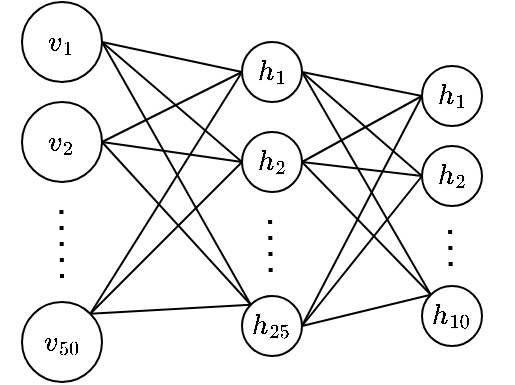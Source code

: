 <mxfile version="13.7.9" type="device"><diagram id="phzIAhd3SNVqv14WOSlv" name="Page-1"><mxGraphModel dx="414" dy="279" grid="1" gridSize="10" guides="1" tooltips="1" connect="1" arrows="1" fold="1" page="1" pageScale="1" pageWidth="850" pageHeight="1100" math="1" shadow="0"><root><mxCell id="0"/><mxCell id="1" parent="0"/><mxCell id="pYWBcyTN0Bf33mfOB08H-14" style="rounded=0;orthogonalLoop=1;jettySize=auto;html=1;exitX=1;exitY=0.5;exitDx=0;exitDy=0;entryX=0;entryY=0.5;entryDx=0;entryDy=0;endArrow=none;endFill=0;" parent="1" source="pYWBcyTN0Bf33mfOB08H-2" target="pYWBcyTN0Bf33mfOB08H-11" edge="1"><mxGeometry relative="1" as="geometry"/></mxCell><mxCell id="pYWBcyTN0Bf33mfOB08H-16" style="edgeStyle=none;rounded=0;orthogonalLoop=1;jettySize=auto;html=1;exitX=1;exitY=0.5;exitDx=0;exitDy=0;entryX=0;entryY=0;entryDx=0;entryDy=0;endArrow=none;endFill=0;" parent="1" source="pYWBcyTN0Bf33mfOB08H-2" target="pYWBcyTN0Bf33mfOB08H-12" edge="1"><mxGeometry relative="1" as="geometry"/></mxCell><mxCell id="pYWBcyTN0Bf33mfOB08H-18" style="edgeStyle=none;rounded=0;orthogonalLoop=1;jettySize=auto;html=1;exitX=1;exitY=0.5;exitDx=0;exitDy=0;entryX=0;entryY=0.5;entryDx=0;entryDy=0;endArrow=none;endFill=0;" parent="1" source="pYWBcyTN0Bf33mfOB08H-2" target="pYWBcyTN0Bf33mfOB08H-9" edge="1"><mxGeometry relative="1" as="geometry"/></mxCell><mxCell id="pYWBcyTN0Bf33mfOB08H-2" value="$$v_1$$" style="ellipse;whiteSpace=wrap;html=1;aspect=fixed;" parent="1" vertex="1"><mxGeometry x="300" y="160" width="40" height="40" as="geometry"/></mxCell><mxCell id="pYWBcyTN0Bf33mfOB08H-4" value="" style="endArrow=none;dashed=1;html=1;dashPattern=1 3;strokeWidth=2;" parent="1" edge="1"><mxGeometry width="50" height="50" relative="1" as="geometry"><mxPoint x="320" y="298" as="sourcePoint"/><mxPoint x="319.66" y="258" as="targetPoint"/></mxGeometry></mxCell><mxCell id="pYWBcyTN0Bf33mfOB08H-15" style="edgeStyle=none;rounded=0;orthogonalLoop=1;jettySize=auto;html=1;exitX=1;exitY=0.5;exitDx=0;exitDy=0;entryX=0;entryY=0.5;entryDx=0;entryDy=0;endArrow=none;endFill=0;" parent="1" source="pYWBcyTN0Bf33mfOB08H-5" target="pYWBcyTN0Bf33mfOB08H-9" edge="1"><mxGeometry relative="1" as="geometry"/></mxCell><mxCell id="pYWBcyTN0Bf33mfOB08H-17" style="edgeStyle=none;rounded=0;orthogonalLoop=1;jettySize=auto;html=1;exitX=1;exitY=0.5;exitDx=0;exitDy=0;entryX=0;entryY=0.5;entryDx=0;entryDy=0;endArrow=none;endFill=0;" parent="1" source="pYWBcyTN0Bf33mfOB08H-5" target="pYWBcyTN0Bf33mfOB08H-11" edge="1"><mxGeometry relative="1" as="geometry"/></mxCell><mxCell id="pYWBcyTN0Bf33mfOB08H-19" style="edgeStyle=none;rounded=0;orthogonalLoop=1;jettySize=auto;html=1;exitX=1;exitY=0.5;exitDx=0;exitDy=0;entryX=0;entryY=0;entryDx=0;entryDy=0;endArrow=none;endFill=0;" parent="1" source="pYWBcyTN0Bf33mfOB08H-5" target="pYWBcyTN0Bf33mfOB08H-12" edge="1"><mxGeometry relative="1" as="geometry"/></mxCell><mxCell id="pYWBcyTN0Bf33mfOB08H-5" value="$$v_2$$" style="ellipse;whiteSpace=wrap;html=1;aspect=fixed;" parent="1" vertex="1"><mxGeometry x="300" y="210" width="40" height="40" as="geometry"/></mxCell><mxCell id="pYWBcyTN0Bf33mfOB08H-20" style="edgeStyle=none;rounded=0;orthogonalLoop=1;jettySize=auto;html=1;exitX=1;exitY=0;exitDx=0;exitDy=0;entryX=0;entryY=0.5;entryDx=0;entryDy=0;endArrow=none;endFill=0;" parent="1" source="pYWBcyTN0Bf33mfOB08H-6" target="pYWBcyTN0Bf33mfOB08H-9" edge="1"><mxGeometry relative="1" as="geometry"/></mxCell><mxCell id="pYWBcyTN0Bf33mfOB08H-21" style="edgeStyle=none;rounded=0;orthogonalLoop=1;jettySize=auto;html=1;exitX=1;exitY=0;exitDx=0;exitDy=0;entryX=0;entryY=0.5;entryDx=0;entryDy=0;endArrow=none;endFill=0;" parent="1" source="pYWBcyTN0Bf33mfOB08H-6" target="pYWBcyTN0Bf33mfOB08H-11" edge="1"><mxGeometry relative="1" as="geometry"/></mxCell><mxCell id="pYWBcyTN0Bf33mfOB08H-22" style="edgeStyle=none;rounded=0;orthogonalLoop=1;jettySize=auto;html=1;exitX=1;exitY=0;exitDx=0;exitDy=0;entryX=0;entryY=0;entryDx=0;entryDy=0;endArrow=none;endFill=0;" parent="1" source="pYWBcyTN0Bf33mfOB08H-6" target="pYWBcyTN0Bf33mfOB08H-12" edge="1"><mxGeometry relative="1" as="geometry"/></mxCell><mxCell id="pYWBcyTN0Bf33mfOB08H-6" value="$$v_{50}$$" style="ellipse;whiteSpace=wrap;html=1;aspect=fixed;" parent="1" vertex="1"><mxGeometry x="300" y="310" width="40" height="40" as="geometry"/></mxCell><mxCell id="7pUY1HFxAmw-S3B8VcEh-5" style="rounded=0;orthogonalLoop=1;jettySize=auto;html=1;exitX=1;exitY=0.5;exitDx=0;exitDy=0;entryX=0;entryY=0.5;entryDx=0;entryDy=0;endArrow=none;endFill=0;" edge="1" parent="1" source="pYWBcyTN0Bf33mfOB08H-9" target="7pUY1HFxAmw-S3B8VcEh-1"><mxGeometry relative="1" as="geometry"/></mxCell><mxCell id="7pUY1HFxAmw-S3B8VcEh-7" style="edgeStyle=none;rounded=0;orthogonalLoop=1;jettySize=auto;html=1;exitX=1;exitY=0.5;exitDx=0;exitDy=0;entryX=0;entryY=0.5;entryDx=0;entryDy=0;endArrow=none;endFill=0;" edge="1" parent="1" source="pYWBcyTN0Bf33mfOB08H-9" target="7pUY1HFxAmw-S3B8VcEh-3"><mxGeometry relative="1" as="geometry"/></mxCell><mxCell id="7pUY1HFxAmw-S3B8VcEh-8" style="edgeStyle=none;rounded=0;orthogonalLoop=1;jettySize=auto;html=1;exitX=1;exitY=0.5;exitDx=0;exitDy=0;entryX=0;entryY=0;entryDx=0;entryDy=0;endArrow=none;endFill=0;" edge="1" parent="1" source="pYWBcyTN0Bf33mfOB08H-9" target="7pUY1HFxAmw-S3B8VcEh-4"><mxGeometry relative="1" as="geometry"/></mxCell><mxCell id="pYWBcyTN0Bf33mfOB08H-9" value="$$h_1$$" style="ellipse;whiteSpace=wrap;html=1;aspect=fixed;" parent="1" vertex="1"><mxGeometry x="410" y="180" width="30" height="30" as="geometry"/></mxCell><mxCell id="pYWBcyTN0Bf33mfOB08H-10" value="" style="endArrow=none;dashed=1;html=1;dashPattern=1 3;strokeWidth=2;" parent="1" edge="1"><mxGeometry width="50" height="50" relative="1" as="geometry"><mxPoint x="424.34" y="295" as="sourcePoint"/><mxPoint x="424" y="265" as="targetPoint"/></mxGeometry></mxCell><mxCell id="7pUY1HFxAmw-S3B8VcEh-6" style="edgeStyle=none;rounded=0;orthogonalLoop=1;jettySize=auto;html=1;exitX=1;exitY=0.5;exitDx=0;exitDy=0;entryX=0;entryY=0.5;entryDx=0;entryDy=0;endArrow=none;endFill=0;" edge="1" parent="1" source="pYWBcyTN0Bf33mfOB08H-11" target="7pUY1HFxAmw-S3B8VcEh-1"><mxGeometry relative="1" as="geometry"/></mxCell><mxCell id="7pUY1HFxAmw-S3B8VcEh-9" style="edgeStyle=none;rounded=0;orthogonalLoop=1;jettySize=auto;html=1;exitX=1;exitY=0.5;exitDx=0;exitDy=0;entryX=0;entryY=0.5;entryDx=0;entryDy=0;endArrow=none;endFill=0;" edge="1" parent="1" source="pYWBcyTN0Bf33mfOB08H-11" target="7pUY1HFxAmw-S3B8VcEh-3"><mxGeometry relative="1" as="geometry"/></mxCell><mxCell id="7pUY1HFxAmw-S3B8VcEh-13" style="edgeStyle=none;rounded=0;orthogonalLoop=1;jettySize=auto;html=1;exitX=1;exitY=0.5;exitDx=0;exitDy=0;entryX=0;entryY=0;entryDx=0;entryDy=0;endArrow=none;endFill=0;" edge="1" parent="1" source="pYWBcyTN0Bf33mfOB08H-11" target="7pUY1HFxAmw-S3B8VcEh-4"><mxGeometry relative="1" as="geometry"/></mxCell><mxCell id="pYWBcyTN0Bf33mfOB08H-11" value="$$h_2$$" style="ellipse;whiteSpace=wrap;html=1;aspect=fixed;" parent="1" vertex="1"><mxGeometry x="410" y="225" width="30" height="30" as="geometry"/></mxCell><mxCell id="7pUY1HFxAmw-S3B8VcEh-11" style="edgeStyle=none;rounded=0;orthogonalLoop=1;jettySize=auto;html=1;exitX=1;exitY=0.5;exitDx=0;exitDy=0;entryX=0;entryY=0.5;entryDx=0;entryDy=0;endArrow=none;endFill=0;" edge="1" parent="1" source="pYWBcyTN0Bf33mfOB08H-12" target="7pUY1HFxAmw-S3B8VcEh-3"><mxGeometry relative="1" as="geometry"/></mxCell><mxCell id="7pUY1HFxAmw-S3B8VcEh-12" style="edgeStyle=none;rounded=0;orthogonalLoop=1;jettySize=auto;html=1;exitX=1;exitY=0.5;exitDx=0;exitDy=0;entryX=0;entryY=0.5;entryDx=0;entryDy=0;endArrow=none;endFill=0;" edge="1" parent="1" source="pYWBcyTN0Bf33mfOB08H-12" target="7pUY1HFxAmw-S3B8VcEh-1"><mxGeometry relative="1" as="geometry"/></mxCell><mxCell id="7pUY1HFxAmw-S3B8VcEh-14" style="edgeStyle=none;rounded=0;orthogonalLoop=1;jettySize=auto;html=1;exitX=1;exitY=0.5;exitDx=0;exitDy=0;entryX=0;entryY=0;entryDx=0;entryDy=0;endArrow=none;endFill=0;" edge="1" parent="1" source="pYWBcyTN0Bf33mfOB08H-12" target="7pUY1HFxAmw-S3B8VcEh-4"><mxGeometry relative="1" as="geometry"/></mxCell><mxCell id="pYWBcyTN0Bf33mfOB08H-12" value="$$h_{25}$$" style="ellipse;whiteSpace=wrap;html=1;aspect=fixed;" parent="1" vertex="1"><mxGeometry x="410" y="307" width="30" height="30" as="geometry"/></mxCell><mxCell id="7pUY1HFxAmw-S3B8VcEh-1" value="$$h_1$$" style="ellipse;whiteSpace=wrap;html=1;aspect=fixed;" vertex="1" parent="1"><mxGeometry x="500" y="192" width="30" height="30" as="geometry"/></mxCell><mxCell id="7pUY1HFxAmw-S3B8VcEh-2" value="" style="endArrow=none;dashed=1;html=1;dashPattern=1 3;strokeWidth=2;" edge="1" parent="1"><mxGeometry width="50" height="50" relative="1" as="geometry"><mxPoint x="514.34" y="292" as="sourcePoint"/><mxPoint x="514" y="272" as="targetPoint"/></mxGeometry></mxCell><mxCell id="7pUY1HFxAmw-S3B8VcEh-3" value="$$h_2$$" style="ellipse;whiteSpace=wrap;html=1;aspect=fixed;" vertex="1" parent="1"><mxGeometry x="500" y="232" width="30" height="30" as="geometry"/></mxCell><mxCell id="7pUY1HFxAmw-S3B8VcEh-4" value="$$h_{10}$$" style="ellipse;whiteSpace=wrap;html=1;aspect=fixed;" vertex="1" parent="1"><mxGeometry x="500" y="302" width="30" height="30" as="geometry"/></mxCell></root></mxGraphModel></diagram></mxfile>